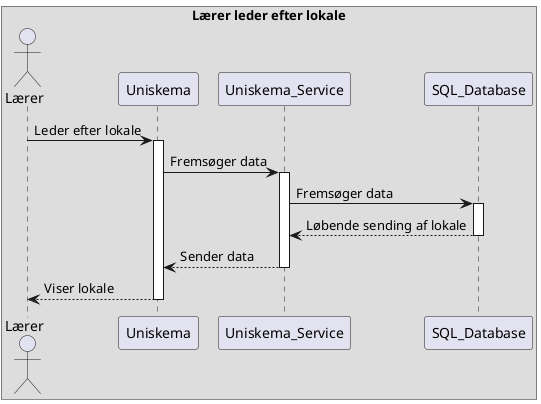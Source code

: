 @startuml

box "Lærer leder efter lokale"
Actor Lærer
Lærer -> Uniskema: Leder efter lokale
Activate Uniskema
Uniskema -> Uniskema_Service: Fremsøger data
Activate Uniskema_Service
Uniskema_Service -> SQL_Database: Fremsøger data
Activate SQL_Database
Return Løbende sending af lokale
Return Sender data
Return Viser lokale
end box
@enduml
